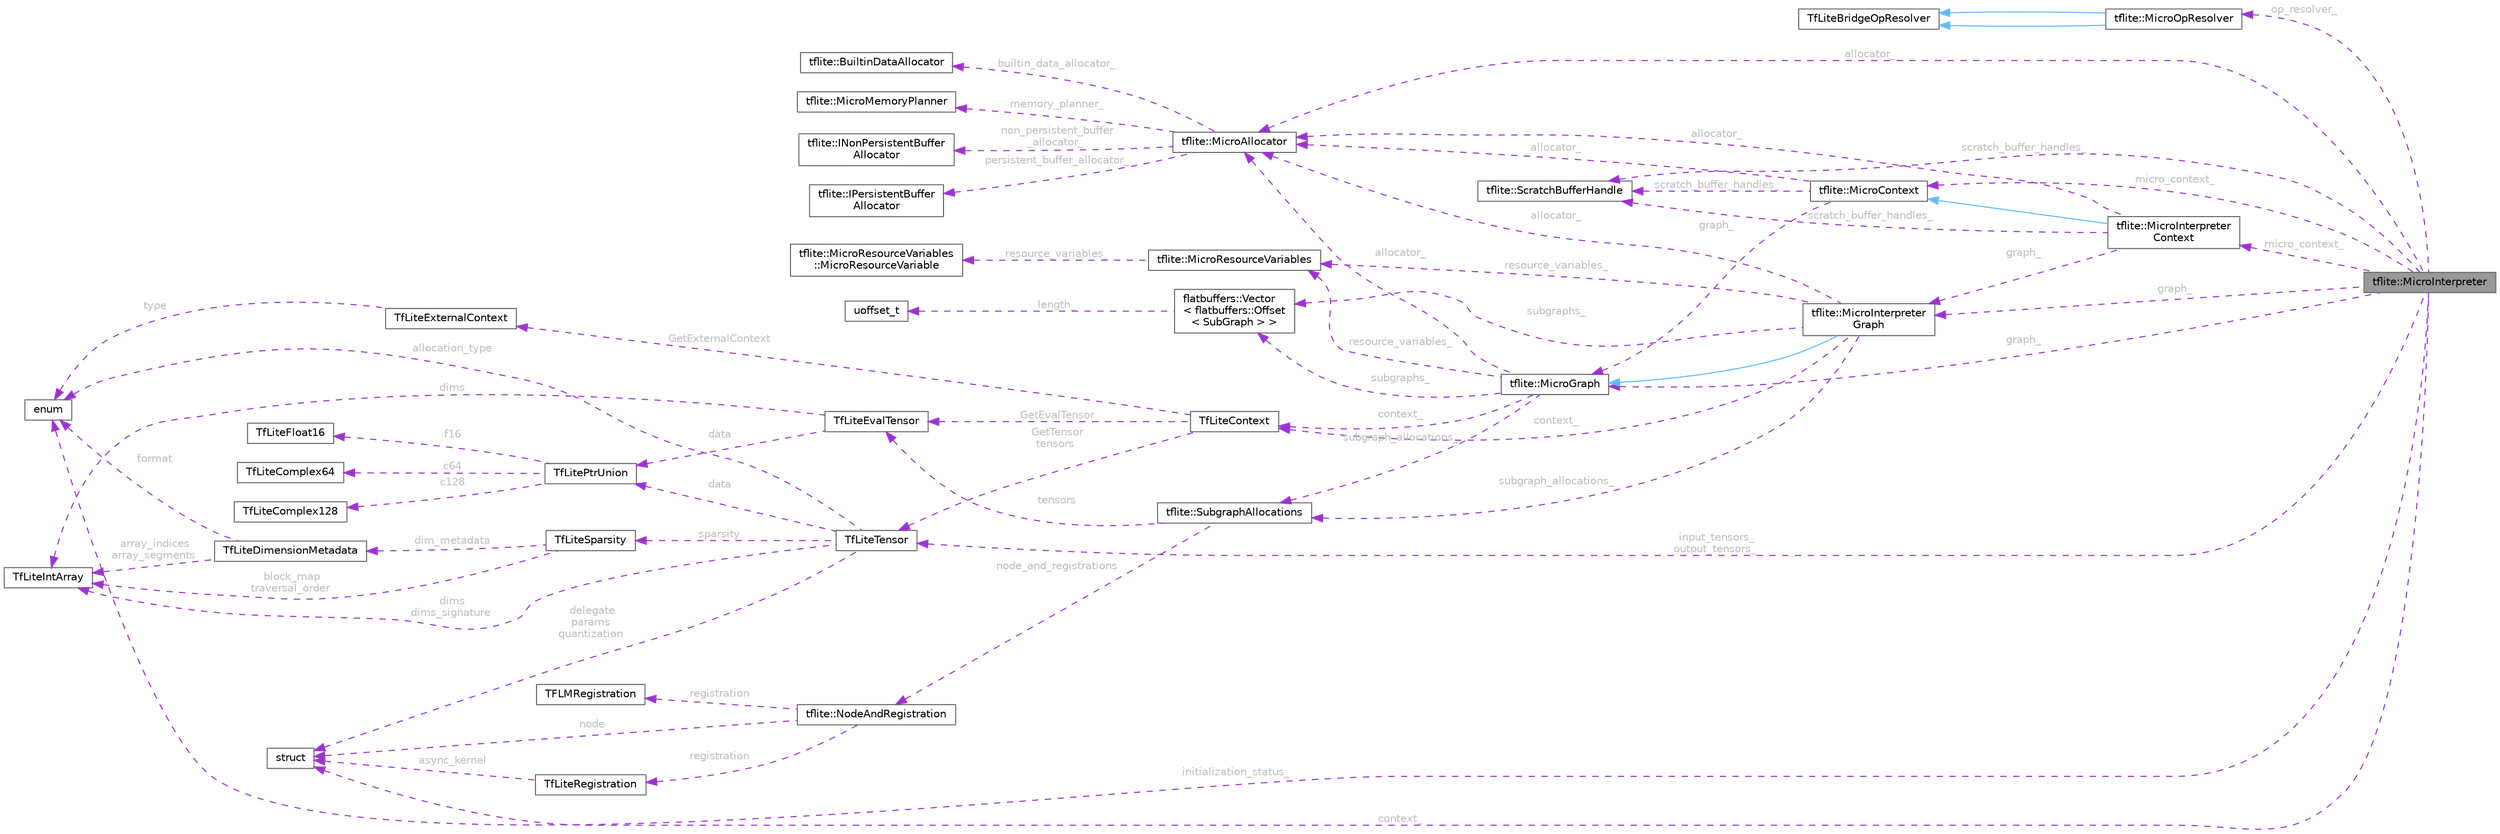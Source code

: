 digraph "tflite::MicroInterpreter"
{
 // LATEX_PDF_SIZE
  bgcolor="transparent";
  edge [fontname=Helvetica,fontsize=10,labelfontname=Helvetica,labelfontsize=10];
  node [fontname=Helvetica,fontsize=10,shape=box,height=0.2,width=0.4];
  rankdir="LR";
  Node1 [id="Node000001",label="tflite::MicroInterpreter",height=0.2,width=0.4,color="gray40", fillcolor="grey60", style="filled", fontcolor="black",tooltip=" "];
  Node2 -> Node1 [id="edge1_Node000001_Node000002",dir="back",color="darkorchid3",style="dashed",tooltip=" ",label=" op_resolver_",fontcolor="grey" ];
  Node2 [id="Node000002",label="tflite::MicroOpResolver",height=0.2,width=0.4,color="gray40", fillcolor="white", style="filled",URL="$classtflite_1_1_micro_op_resolver.html",tooltip=" "];
  Node3 -> Node2 [id="edge2_Node000002_Node000003",dir="back",color="steelblue1",style="solid",tooltip=" "];
  Node3 [id="Node000003",label="TfLiteBridgeOpResolver",height=0.2,width=0.4,color="gray40", fillcolor="white", style="filled",URL="$classtflite_1_1_op_resolver.html",tooltip=" "];
  Node3 -> Node2 [id="edge3_Node000002_Node000003",dir="back",color="steelblue1",style="solid",tooltip=" "];
  Node4 -> Node1 [id="edge4_Node000001_Node000004",dir="back",color="darkorchid3",style="dashed",tooltip=" ",label=" context_",fontcolor="grey" ];
  Node4 [id="Node000004",label="struct",height=0.2,width=0.4,color="gray40", fillcolor="white", style="filled",tooltip=" "];
  Node5 -> Node1 [id="edge5_Node000001_Node000005",dir="back",color="darkorchid3",style="dashed",tooltip=" ",label=" allocator_",fontcolor="grey" ];
  Node5 [id="Node000005",label="tflite::MicroAllocator",height=0.2,width=0.4,color="gray40", fillcolor="white", style="filled",URL="$classtflite_1_1_micro_allocator.html",tooltip=" "];
  Node6 -> Node5 [id="edge6_Node000005_Node000006",dir="back",color="darkorchid3",style="dashed",tooltip=" ",label=" non_persistent_buffer\l_allocator_",fontcolor="grey" ];
  Node6 [id="Node000006",label="tflite::INonPersistentBuffer\lAllocator",height=0.2,width=0.4,color="gray40", fillcolor="white", style="filled",URL="$classtflite_1_1_i_non_persistent_buffer_allocator.html",tooltip=" "];
  Node7 -> Node5 [id="edge7_Node000005_Node000007",dir="back",color="darkorchid3",style="dashed",tooltip=" ",label=" persistent_buffer_allocator_",fontcolor="grey" ];
  Node7 [id="Node000007",label="tflite::IPersistentBuffer\lAllocator",height=0.2,width=0.4,color="gray40", fillcolor="white", style="filled",URL="$classtflite_1_1_i_persistent_buffer_allocator.html",tooltip=" "];
  Node8 -> Node5 [id="edge8_Node000005_Node000008",dir="back",color="darkorchid3",style="dashed",tooltip=" ",label=" builtin_data_allocator_",fontcolor="grey" ];
  Node8 [id="Node000008",label="tflite::BuiltinDataAllocator",height=0.2,width=0.4,color="gray40", fillcolor="white", style="filled",URL="$classtflite_1_1_builtin_data_allocator.html",tooltip=" "];
  Node9 -> Node5 [id="edge9_Node000005_Node000009",dir="back",color="darkorchid3",style="dashed",tooltip=" ",label=" memory_planner_",fontcolor="grey" ];
  Node9 [id="Node000009",label="tflite::MicroMemoryPlanner",height=0.2,width=0.4,color="gray40", fillcolor="white", style="filled",URL="$classtflite_1_1_micro_memory_planner.html",tooltip=" "];
  Node10 -> Node1 [id="edge10_Node000001_Node000010",dir="back",color="darkorchid3",style="dashed",tooltip=" ",label=" graph_",fontcolor="grey" ];
  Node10 [id="Node000010",label="tflite::MicroGraph",height=0.2,width=0.4,color="gray40", fillcolor="white", style="filled",URL="$classtflite_1_1_micro_graph.html",tooltip=" "];
  Node11 -> Node10 [id="edge11_Node000010_Node000011",dir="back",color="darkorchid3",style="dashed",tooltip=" ",label=" context_",fontcolor="grey" ];
  Node11 [id="Node000011",label="TfLiteContext",height=0.2,width=0.4,color="gray40", fillcolor="white", style="filled",URL="$struct_tf_lite_context.html",tooltip=" "];
  Node12 -> Node11 [id="edge12_Node000011_Node000012",dir="back",color="darkorchid3",style="dashed",tooltip=" ",label=" GetTensor\ntensors",fontcolor="grey" ];
  Node12 [id="Node000012",label="TfLiteTensor",height=0.2,width=0.4,color="gray40", fillcolor="white", style="filled",URL="$struct_tf_lite_tensor.html",tooltip=" "];
  Node13 -> Node12 [id="edge13_Node000012_Node000013",dir="back",color="darkorchid3",style="dashed",tooltip=" ",label=" data",fontcolor="grey" ];
  Node13 [id="Node000013",label="TfLitePtrUnion",height=0.2,width=0.4,color="gray40", fillcolor="white", style="filled",URL="$union_tf_lite_ptr_union.html",tooltip=" "];
  Node14 -> Node13 [id="edge14_Node000013_Node000014",dir="back",color="darkorchid3",style="dashed",tooltip=" ",label=" f16",fontcolor="grey" ];
  Node14 [id="Node000014",label="TfLiteFloat16",height=0.2,width=0.4,color="gray40", fillcolor="white", style="filled",URL="$struct_tf_lite_float16.html",tooltip="Half precision data type compatible with the C99 definition."];
  Node15 -> Node13 [id="edge15_Node000013_Node000015",dir="back",color="darkorchid3",style="dashed",tooltip=" ",label=" c64",fontcolor="grey" ];
  Node15 [id="Node000015",label="TfLiteComplex64",height=0.2,width=0.4,color="gray40", fillcolor="white", style="filled",URL="$struct_tf_lite_complex64.html",tooltip="Single-precision complex data type compatible with the C99 definition."];
  Node16 -> Node13 [id="edge16_Node000013_Node000016",dir="back",color="darkorchid3",style="dashed",tooltip=" ",label=" c128",fontcolor="grey" ];
  Node16 [id="Node000016",label="TfLiteComplex128",height=0.2,width=0.4,color="gray40", fillcolor="white", style="filled",URL="$struct_tf_lite_complex128.html",tooltip="Double-precision complex data type compatible with the C99 definition."];
  Node17 -> Node12 [id="edge17_Node000012_Node000017",dir="back",color="darkorchid3",style="dashed",tooltip=" ",label=" dims\ndims_signature",fontcolor="grey" ];
  Node17 [id="Node000017",label="TfLiteIntArray",height=0.2,width=0.4,color="gray40", fillcolor="white", style="filled",URL="$struct_tf_lite_int_array.html",tooltip=" "];
  Node4 -> Node12 [id="edge18_Node000012_Node000004",dir="back",color="darkorchid3",style="dashed",tooltip=" ",label=" delegate\nparams\nquantization",fontcolor="grey" ];
  Node18 -> Node12 [id="edge19_Node000012_Node000018",dir="back",color="darkorchid3",style="dashed",tooltip=" ",label=" allocation_type",fontcolor="grey" ];
  Node18 [id="Node000018",label="enum",height=0.2,width=0.4,color="gray40", fillcolor="white", style="filled",tooltip=" "];
  Node19 -> Node12 [id="edge20_Node000012_Node000019",dir="back",color="darkorchid3",style="dashed",tooltip=" ",label=" sparsity",fontcolor="grey" ];
  Node19 [id="Node000019",label="TfLiteSparsity",height=0.2,width=0.4,color="gray40", fillcolor="white", style="filled",URL="$struct_tf_lite_sparsity.html",tooltip=" "];
  Node17 -> Node19 [id="edge21_Node000019_Node000017",dir="back",color="darkorchid3",style="dashed",tooltip=" ",label=" block_map\ntraversal_order",fontcolor="grey" ];
  Node20 -> Node19 [id="edge22_Node000019_Node000020",dir="back",color="darkorchid3",style="dashed",tooltip=" ",label=" dim_metadata",fontcolor="grey" ];
  Node20 [id="Node000020",label="TfLiteDimensionMetadata",height=0.2,width=0.4,color="gray40", fillcolor="white", style="filled",URL="$struct_tf_lite_dimension_metadata.html",tooltip="Metadata to encode each dimension in a sparse tensor."];
  Node18 -> Node20 [id="edge23_Node000020_Node000018",dir="back",color="darkorchid3",style="dashed",tooltip=" ",label=" format",fontcolor="grey" ];
  Node17 -> Node20 [id="edge24_Node000020_Node000017",dir="back",color="darkorchid3",style="dashed",tooltip=" ",label=" array_indices\narray_segments",fontcolor="grey" ];
  Node21 -> Node11 [id="edge25_Node000011_Node000021",dir="back",color="darkorchid3",style="dashed",tooltip=" ",label=" GetExternalContext",fontcolor="grey" ];
  Node21 [id="Node000021",label="TfLiteExternalContext",height=0.2,width=0.4,color="gray40", fillcolor="white", style="filled",URL="$struct_tf_lite_external_context.html",tooltip=" "];
  Node18 -> Node21 [id="edge26_Node000021_Node000018",dir="back",color="darkorchid3",style="dashed",tooltip=" ",label=" type",fontcolor="grey" ];
  Node22 -> Node11 [id="edge27_Node000011_Node000022",dir="back",color="darkorchid3",style="dashed",tooltip=" ",label=" GetEvalTensor",fontcolor="grey" ];
  Node22 [id="Node000022",label="TfLiteEvalTensor",height=0.2,width=0.4,color="gray40", fillcolor="white", style="filled",URL="$struct_tf_lite_eval_tensor.html",tooltip=" "];
  Node13 -> Node22 [id="edge28_Node000022_Node000013",dir="back",color="darkorchid3",style="dashed",tooltip=" ",label=" data",fontcolor="grey" ];
  Node17 -> Node22 [id="edge29_Node000022_Node000017",dir="back",color="darkorchid3",style="dashed",tooltip=" ",label=" dims",fontcolor="grey" ];
  Node5 -> Node10 [id="edge30_Node000010_Node000005",dir="back",color="darkorchid3",style="dashed",tooltip=" ",label=" allocator_",fontcolor="grey" ];
  Node23 -> Node10 [id="edge31_Node000010_Node000023",dir="back",color="darkorchid3",style="dashed",tooltip=" ",label=" subgraph_allocations_",fontcolor="grey" ];
  Node23 [id="Node000023",label="tflite::SubgraphAllocations",height=0.2,width=0.4,color="gray40", fillcolor="white", style="filled",URL="$structtflite_1_1_subgraph_allocations.html",tooltip=" "];
  Node24 -> Node23 [id="edge32_Node000023_Node000024",dir="back",color="darkorchid3",style="dashed",tooltip=" ",label=" node_and_registrations",fontcolor="grey" ];
  Node24 [id="Node000024",label="tflite::NodeAndRegistration",height=0.2,width=0.4,color="gray40", fillcolor="white", style="filled",URL="$structtflite_1_1_node_and_registration.html",tooltip=" "];
  Node4 -> Node24 [id="edge33_Node000024_Node000004",dir="back",color="darkorchid3",style="dashed",tooltip=" ",label=" node",fontcolor="grey" ];
  Node25 -> Node24 [id="edge34_Node000024_Node000025",dir="back",color="darkorchid3",style="dashed",tooltip=" ",label=" registration",fontcolor="grey" ];
  Node25 [id="Node000025",label="TfLiteRegistration",height=0.2,width=0.4,color="gray40", fillcolor="white", style="filled",URL="$struct_tf_lite_registration.html",tooltip=" "];
  Node4 -> Node25 [id="edge35_Node000025_Node000004",dir="back",color="darkorchid3",style="dashed",tooltip=" ",label=" async_kernel",fontcolor="grey" ];
  Node26 -> Node24 [id="edge36_Node000024_Node000026",dir="back",color="darkorchid3",style="dashed",tooltip=" ",label=" registration",fontcolor="grey" ];
  Node26 [id="Node000026",label="TFLMRegistration",height=0.2,width=0.4,color="gray40", fillcolor="white", style="filled",URL="$struct_t_f_l_m_registration.html",tooltip=" "];
  Node22 -> Node23 [id="edge37_Node000023_Node000022",dir="back",color="darkorchid3",style="dashed",tooltip=" ",label=" tensors",fontcolor="grey" ];
  Node27 -> Node10 [id="edge38_Node000010_Node000027",dir="back",color="darkorchid3",style="dashed",tooltip=" ",label=" resource_variables_",fontcolor="grey" ];
  Node27 [id="Node000027",label="tflite::MicroResourceVariables",height=0.2,width=0.4,color="gray40", fillcolor="white", style="filled",URL="$classtflite_1_1_micro_resource_variables.html",tooltip=" "];
  Node28 -> Node27 [id="edge39_Node000027_Node000028",dir="back",color="darkorchid3",style="dashed",tooltip=" ",label=" resource_variables_",fontcolor="grey" ];
  Node28 [id="Node000028",label="tflite::MicroResourceVariables\l::MicroResourceVariable",height=0.2,width=0.4,color="gray40", fillcolor="white", style="filled",URL="$structtflite_1_1_micro_resource_variables_1_1_micro_resource_variable.html",tooltip=" "];
  Node29 -> Node10 [id="edge40_Node000010_Node000029",dir="back",color="darkorchid3",style="dashed",tooltip=" ",label=" subgraphs_",fontcolor="grey" ];
  Node29 [id="Node000029",label="flatbuffers::Vector\l\< flatbuffers::Offset\l\< SubGraph \> \>",height=0.2,width=0.4,color="gray40", fillcolor="white", style="filled",URL="$classflatbuffers_1_1_vector.html",tooltip=" "];
  Node30 -> Node29 [id="edge41_Node000029_Node000030",dir="back",color="darkorchid3",style="dashed",tooltip=" ",label=" length_",fontcolor="grey" ];
  Node30 [id="Node000030",label="uoffset_t",height=0.2,width=0.4,color="gray40", fillcolor="white", style="filled",tooltip=" "];
  Node31 -> Node1 [id="edge42_Node000001_Node000031",dir="back",color="darkorchid3",style="dashed",tooltip=" ",label=" graph_",fontcolor="grey" ];
  Node31 [id="Node000031",label="tflite::MicroInterpreter\lGraph",height=0.2,width=0.4,color="gray40", fillcolor="white", style="filled",URL="$classtflite_1_1_micro_interpreter_graph.html",tooltip=" "];
  Node10 -> Node31 [id="edge43_Node000031_Node000010",dir="back",color="steelblue1",style="solid",tooltip=" "];
  Node11 -> Node31 [id="edge44_Node000031_Node000011",dir="back",color="darkorchid3",style="dashed",tooltip=" ",label=" context_",fontcolor="grey" ];
  Node5 -> Node31 [id="edge45_Node000031_Node000005",dir="back",color="darkorchid3",style="dashed",tooltip=" ",label=" allocator_",fontcolor="grey" ];
  Node23 -> Node31 [id="edge46_Node000031_Node000023",dir="back",color="darkorchid3",style="dashed",tooltip=" ",label=" subgraph_allocations_",fontcolor="grey" ];
  Node27 -> Node31 [id="edge47_Node000031_Node000027",dir="back",color="darkorchid3",style="dashed",tooltip=" ",label=" resource_variables_",fontcolor="grey" ];
  Node29 -> Node31 [id="edge48_Node000031_Node000029",dir="back",color="darkorchid3",style="dashed",tooltip=" ",label=" subgraphs_",fontcolor="grey" ];
  Node18 -> Node1 [id="edge49_Node000001_Node000018",dir="back",color="darkorchid3",style="dashed",tooltip=" ",label=" initialization_status_",fontcolor="grey" ];
  Node32 -> Node1 [id="edge50_Node000001_Node000032",dir="back",color="darkorchid3",style="dashed",tooltip=" ",label=" scratch_buffer_handles_",fontcolor="grey" ];
  Node32 [id="Node000032",label="tflite::ScratchBufferHandle",height=0.2,width=0.4,color="gray40", fillcolor="white", style="filled",URL="$structtflite_1_1_scratch_buffer_handle.html",tooltip=" "];
  Node12 -> Node1 [id="edge51_Node000001_Node000012",dir="back",color="darkorchid3",style="dashed",tooltip=" ",label=" input_tensors_\noutput_tensors_",fontcolor="grey" ];
  Node33 -> Node1 [id="edge52_Node000001_Node000033",dir="back",color="darkorchid3",style="dashed",tooltip=" ",label=" micro_context_",fontcolor="grey" ];
  Node33 [id="Node000033",label="tflite::MicroContext",height=0.2,width=0.4,color="gray40", fillcolor="white", style="filled",URL="$classtflite_1_1_micro_context.html",tooltip=" "];
  Node5 -> Node33 [id="edge53_Node000033_Node000005",dir="back",color="darkorchid3",style="dashed",tooltip=" ",label=" allocator_",fontcolor="grey" ];
  Node10 -> Node33 [id="edge54_Node000033_Node000010",dir="back",color="darkorchid3",style="dashed",tooltip=" ",label=" graph_",fontcolor="grey" ];
  Node32 -> Node33 [id="edge55_Node000033_Node000032",dir="back",color="darkorchid3",style="dashed",tooltip=" ",label=" scratch_buffer_handles_",fontcolor="grey" ];
  Node34 -> Node1 [id="edge56_Node000001_Node000034",dir="back",color="darkorchid3",style="dashed",tooltip=" ",label=" micro_context_",fontcolor="grey" ];
  Node34 [id="Node000034",label="tflite::MicroInterpreter\lContext",height=0.2,width=0.4,color="gray40", fillcolor="white", style="filled",URL="$classtflite_1_1_micro_interpreter_context.html",tooltip=" "];
  Node33 -> Node34 [id="edge57_Node000034_Node000033",dir="back",color="steelblue1",style="solid",tooltip=" "];
  Node5 -> Node34 [id="edge58_Node000034_Node000005",dir="back",color="darkorchid3",style="dashed",tooltip=" ",label=" allocator_",fontcolor="grey" ];
  Node31 -> Node34 [id="edge59_Node000034_Node000031",dir="back",color="darkorchid3",style="dashed",tooltip=" ",label=" graph_",fontcolor="grey" ];
  Node32 -> Node34 [id="edge60_Node000034_Node000032",dir="back",color="darkorchid3",style="dashed",tooltip=" ",label=" scratch_buffer_handles_",fontcolor="grey" ];
}
